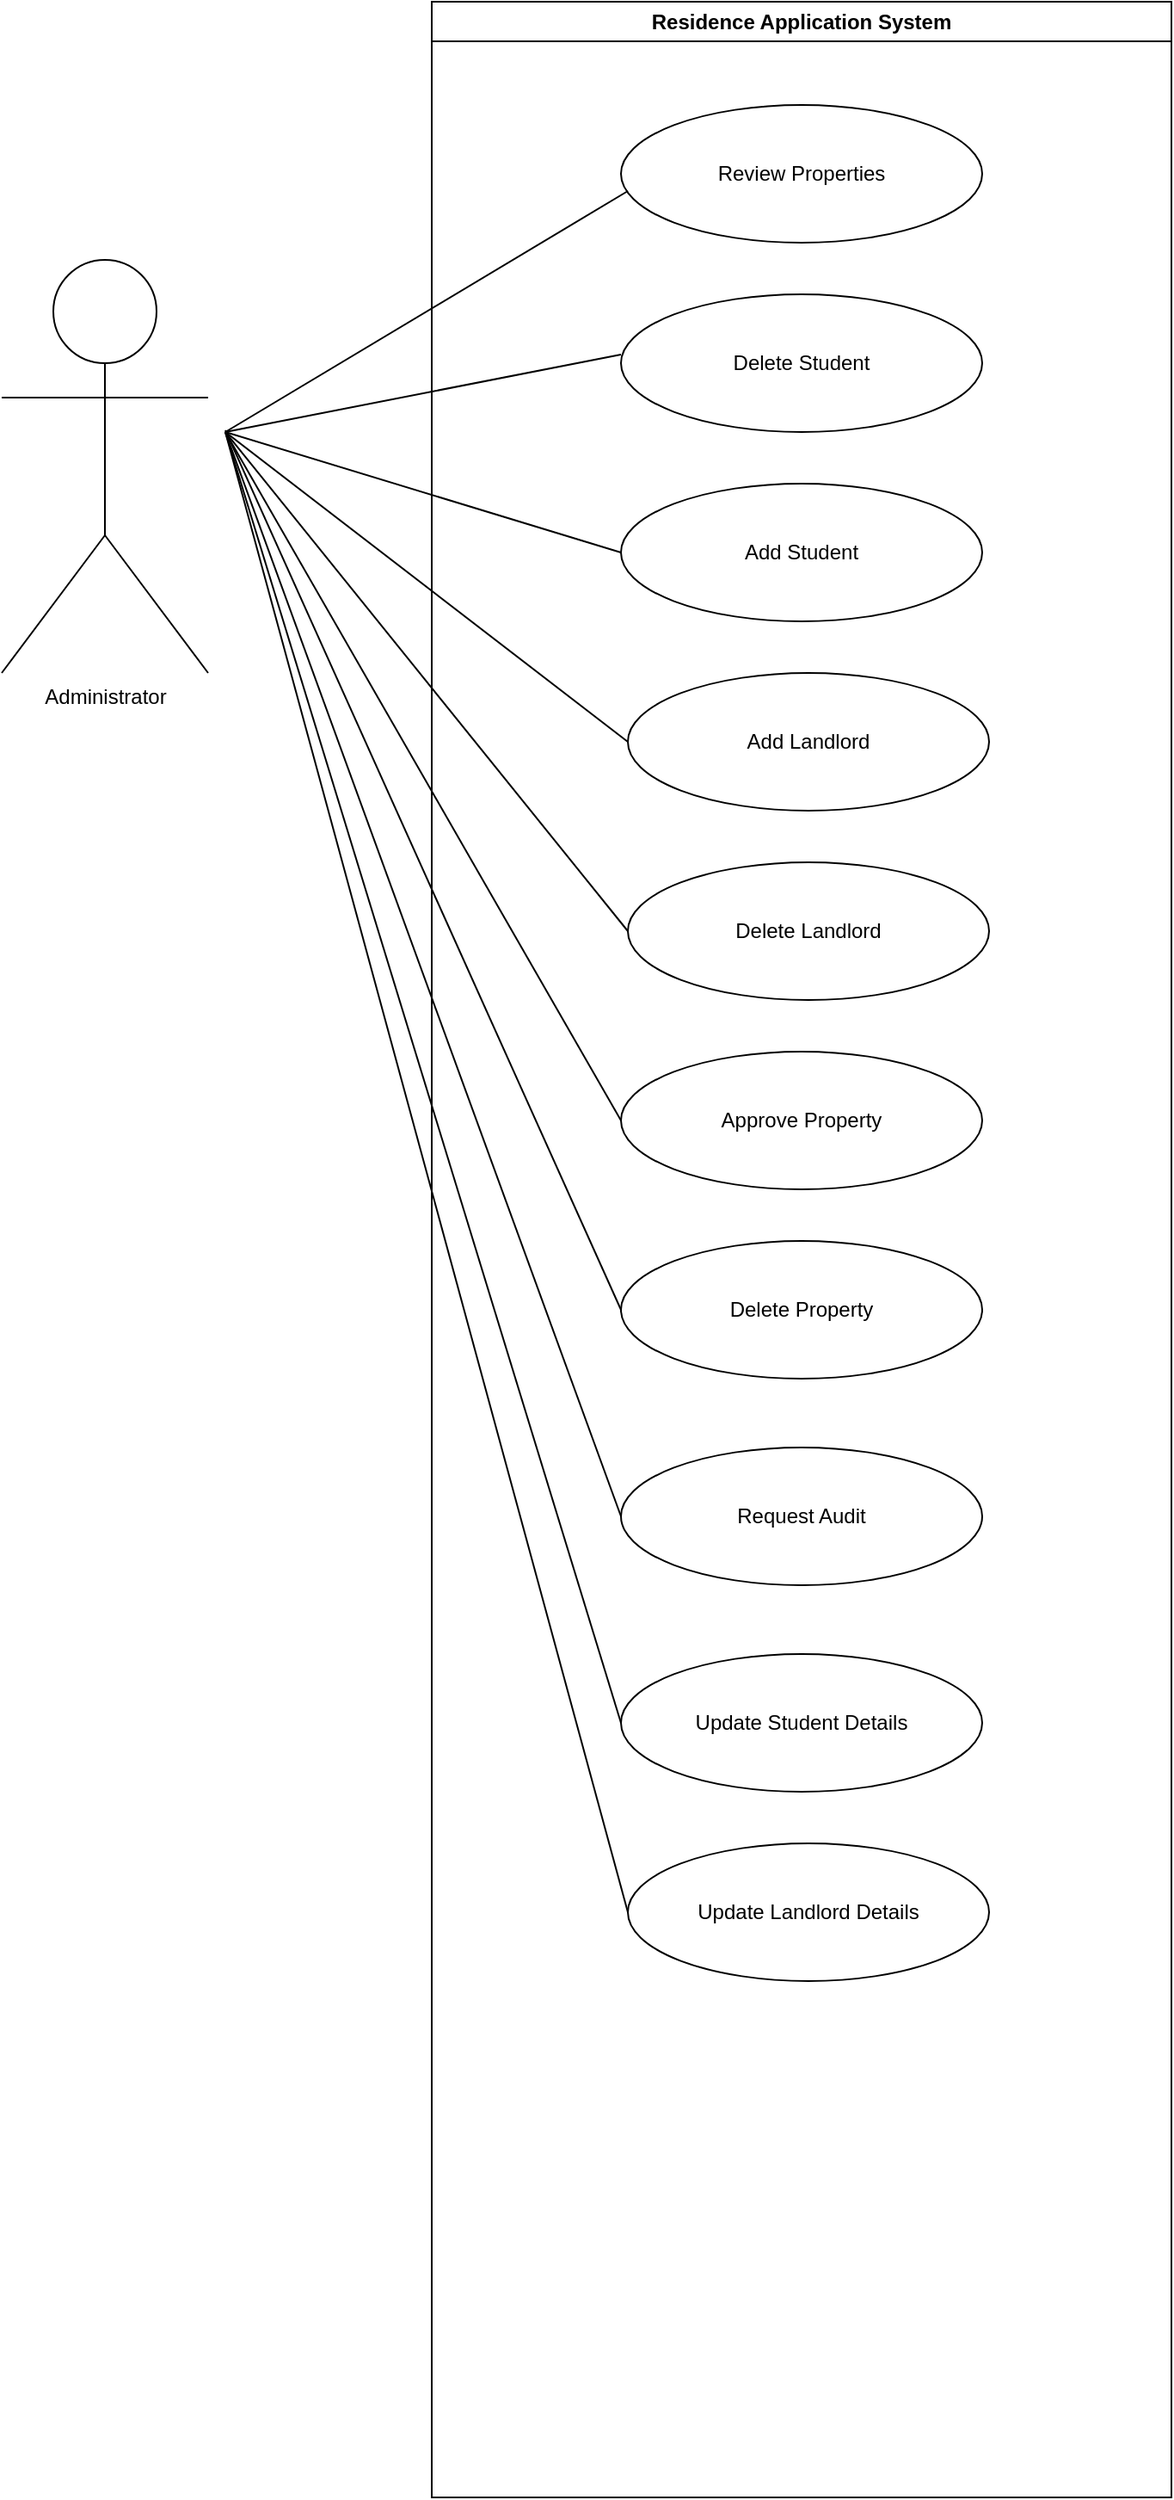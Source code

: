 <mxfile version="24.2.5" type="github">
  <diagram name="Page-1" id="rK-AMSusxKKNQ6RRBM9y">
    <mxGraphModel dx="764" dy="-704" grid="1" gridSize="10" guides="1" tooltips="1" connect="1" arrows="1" fold="1" page="1" pageScale="1" pageWidth="827" pageHeight="1169" math="0" shadow="0">
      <root>
        <mxCell id="0" />
        <mxCell id="1" parent="0" />
        <mxCell id="jWC2T0mQsvkOoZAkQ9t0-1" value="Residence Application System" style="swimlane;whiteSpace=wrap;html=1;" parent="1" vertex="1">
          <mxGeometry x="300" y="1200" width="430" height="1450" as="geometry" />
        </mxCell>
        <mxCell id="jWC2T0mQsvkOoZAkQ9t0-2" value="Review Properties" style="ellipse;whiteSpace=wrap;html=1;" parent="jWC2T0mQsvkOoZAkQ9t0-1" vertex="1">
          <mxGeometry x="110" y="60" width="210" height="80" as="geometry" />
        </mxCell>
        <mxCell id="jWC2T0mQsvkOoZAkQ9t0-4" value="Add Student" style="ellipse;whiteSpace=wrap;html=1;" parent="jWC2T0mQsvkOoZAkQ9t0-1" vertex="1">
          <mxGeometry x="110" y="280" width="210" height="80" as="geometry" />
        </mxCell>
        <mxCell id="jWC2T0mQsvkOoZAkQ9t0-3" value="Delete Student" style="ellipse;whiteSpace=wrap;html=1;" parent="jWC2T0mQsvkOoZAkQ9t0-1" vertex="1">
          <mxGeometry x="110" y="170" width="210" height="80" as="geometry" />
        </mxCell>
        <mxCell id="jWC2T0mQsvkOoZAkQ9t0-9" value="Add Landlord" style="ellipse;whiteSpace=wrap;html=1;" parent="jWC2T0mQsvkOoZAkQ9t0-1" vertex="1">
          <mxGeometry x="114" y="390" width="210" height="80" as="geometry" />
        </mxCell>
        <mxCell id="jWC2T0mQsvkOoZAkQ9t0-10" value="Delete Landlord" style="ellipse;whiteSpace=wrap;html=1;" parent="jWC2T0mQsvkOoZAkQ9t0-1" vertex="1">
          <mxGeometry x="114" y="500" width="210" height="80" as="geometry" />
        </mxCell>
        <mxCell id="jWC2T0mQsvkOoZAkQ9t0-11" value="Approve Property" style="ellipse;whiteSpace=wrap;html=1;" parent="jWC2T0mQsvkOoZAkQ9t0-1" vertex="1">
          <mxGeometry x="110" y="610" width="210" height="80" as="geometry" />
        </mxCell>
        <mxCell id="jWC2T0mQsvkOoZAkQ9t0-13" value="Delete Property" style="ellipse;whiteSpace=wrap;html=1;" parent="jWC2T0mQsvkOoZAkQ9t0-1" vertex="1">
          <mxGeometry x="110" y="720" width="210" height="80" as="geometry" />
        </mxCell>
        <mxCell id="jWC2T0mQsvkOoZAkQ9t0-14" value="" style="endArrow=none;html=1;rounded=0;" parent="jWC2T0mQsvkOoZAkQ9t0-1" edge="1">
          <mxGeometry width="50" height="50" relative="1" as="geometry">
            <mxPoint x="-120" y="250" as="sourcePoint" />
            <mxPoint x="114" y="110" as="targetPoint" />
          </mxGeometry>
        </mxCell>
        <mxCell id="jWC2T0mQsvkOoZAkQ9t0-20" value="" style="endArrow=none;html=1;rounded=0;" parent="jWC2T0mQsvkOoZAkQ9t0-1" edge="1">
          <mxGeometry width="50" height="50" relative="1" as="geometry">
            <mxPoint x="-120" y="250" as="sourcePoint" />
            <mxPoint x="110" y="205" as="targetPoint" />
          </mxGeometry>
        </mxCell>
        <mxCell id="jWC2T0mQsvkOoZAkQ9t0-18" value="" style="endArrow=none;html=1;rounded=0;entryX=0;entryY=0.5;entryDx=0;entryDy=0;" parent="jWC2T0mQsvkOoZAkQ9t0-1" target="jWC2T0mQsvkOoZAkQ9t0-4" edge="1">
          <mxGeometry width="50" height="50" relative="1" as="geometry">
            <mxPoint x="-120" y="250" as="sourcePoint" />
            <mxPoint x="90" y="270" as="targetPoint" />
          </mxGeometry>
        </mxCell>
        <mxCell id="jWC2T0mQsvkOoZAkQ9t0-17" value="" style="endArrow=none;html=1;rounded=0;exitX=0;exitY=0.5;exitDx=0;exitDy=0;" parent="jWC2T0mQsvkOoZAkQ9t0-1" source="jWC2T0mQsvkOoZAkQ9t0-11" edge="1">
          <mxGeometry width="50" height="50" relative="1" as="geometry">
            <mxPoint x="70" y="410" as="sourcePoint" />
            <mxPoint x="-120" y="250" as="targetPoint" />
          </mxGeometry>
        </mxCell>
        <mxCell id="jWC2T0mQsvkOoZAkQ9t0-16" value="" style="endArrow=none;html=1;rounded=0;entryX=0;entryY=0.5;entryDx=0;entryDy=0;" parent="jWC2T0mQsvkOoZAkQ9t0-1" target="jWC2T0mQsvkOoZAkQ9t0-9" edge="1">
          <mxGeometry width="50" height="50" relative="1" as="geometry">
            <mxPoint x="-120" y="250" as="sourcePoint" />
            <mxPoint x="70" y="240" as="targetPoint" />
          </mxGeometry>
        </mxCell>
        <mxCell id="jWC2T0mQsvkOoZAkQ9t0-19" value="" style="endArrow=none;html=1;rounded=0;entryX=0;entryY=0.5;entryDx=0;entryDy=0;" parent="jWC2T0mQsvkOoZAkQ9t0-1" edge="1" target="jWC2T0mQsvkOoZAkQ9t0-13">
          <mxGeometry width="50" height="50" relative="1" as="geometry">
            <mxPoint x="-120" y="249" as="sourcePoint" />
            <mxPoint x="114" y="750" as="targetPoint" />
          </mxGeometry>
        </mxCell>
        <mxCell id="jWC2T0mQsvkOoZAkQ9t0-15" value="" style="endArrow=none;html=1;rounded=0;entryX=0;entryY=0.5;entryDx=0;entryDy=0;" parent="jWC2T0mQsvkOoZAkQ9t0-1" target="jWC2T0mQsvkOoZAkQ9t0-10" edge="1">
          <mxGeometry width="50" height="50" relative="1" as="geometry">
            <mxPoint x="-120" y="250" as="sourcePoint" />
            <mxPoint x="80" y="380" as="targetPoint" />
          </mxGeometry>
        </mxCell>
        <mxCell id="nAZ5iC2q60SYBtR_N4RA-1" value="Request Audit" style="ellipse;whiteSpace=wrap;html=1;" parent="jWC2T0mQsvkOoZAkQ9t0-1" vertex="1">
          <mxGeometry x="110" y="840" width="210" height="80" as="geometry" />
        </mxCell>
        <mxCell id="nAZ5iC2q60SYBtR_N4RA-2" value="" style="endArrow=none;html=1;rounded=0;entryX=0;entryY=0.5;entryDx=0;entryDy=0;" parent="jWC2T0mQsvkOoZAkQ9t0-1" edge="1" target="nAZ5iC2q60SYBtR_N4RA-1">
          <mxGeometry width="50" height="50" relative="1" as="geometry">
            <mxPoint x="-120" y="250" as="sourcePoint" />
            <mxPoint x="110" y="871" as="targetPoint" />
          </mxGeometry>
        </mxCell>
        <mxCell id="nAZ5iC2q60SYBtR_N4RA-3" value="Update Student Details" style="ellipse;whiteSpace=wrap;html=1;" parent="jWC2T0mQsvkOoZAkQ9t0-1" vertex="1">
          <mxGeometry x="110" y="960" width="210" height="80" as="geometry" />
        </mxCell>
        <mxCell id="nAZ5iC2q60SYBtR_N4RA-4" value="Update Landlord Details" style="ellipse;whiteSpace=wrap;html=1;" parent="jWC2T0mQsvkOoZAkQ9t0-1" vertex="1">
          <mxGeometry x="114" y="1070" width="210" height="80" as="geometry" />
        </mxCell>
        <mxCell id="nAZ5iC2q60SYBtR_N4RA-6" value="" style="endArrow=none;html=1;rounded=0;entryX=0;entryY=0.5;entryDx=0;entryDy=0;" parent="jWC2T0mQsvkOoZAkQ9t0-1" target="nAZ5iC2q60SYBtR_N4RA-4" edge="1">
          <mxGeometry width="50" height="50" relative="1" as="geometry">
            <mxPoint x="-120" y="250" as="sourcePoint" />
            <mxPoint x="84" y="951" as="targetPoint" />
          </mxGeometry>
        </mxCell>
        <mxCell id="nAZ5iC2q60SYBtR_N4RA-5" value="" style="endArrow=none;html=1;rounded=0;entryX=0;entryY=0.5;entryDx=0;entryDy=0;" parent="jWC2T0mQsvkOoZAkQ9t0-1" target="nAZ5iC2q60SYBtR_N4RA-3" edge="1">
          <mxGeometry width="50" height="50" relative="1" as="geometry">
            <mxPoint x="-120" y="250" as="sourcePoint" />
            <mxPoint x="104" y="901" as="targetPoint" />
          </mxGeometry>
        </mxCell>
        <mxCell id="jWC2T0mQsvkOoZAkQ9t0-12" value="Administrator" style="shape=umlActor;verticalLabelPosition=bottom;verticalAlign=top;html=1;outlineConnect=0;" parent="1" vertex="1">
          <mxGeometry x="50" y="1350" width="120" height="240" as="geometry" />
        </mxCell>
      </root>
    </mxGraphModel>
  </diagram>
</mxfile>
